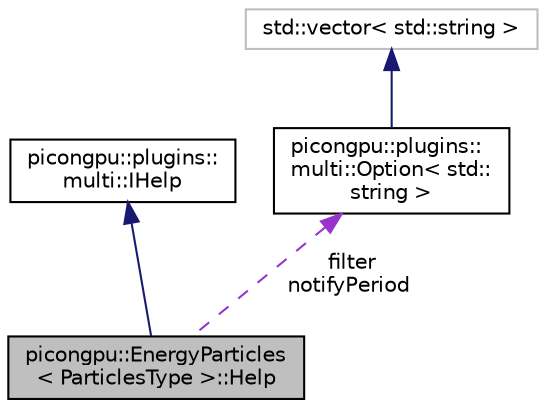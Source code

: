 digraph "picongpu::EnergyParticles&lt; ParticlesType &gt;::Help"
{
 // LATEX_PDF_SIZE
  edge [fontname="Helvetica",fontsize="10",labelfontname="Helvetica",labelfontsize="10"];
  node [fontname="Helvetica",fontsize="10",shape=record];
  Node1 [label="picongpu::EnergyParticles\l\< ParticlesType \>::Help",height=0.2,width=0.4,color="black", fillcolor="grey75", style="filled", fontcolor="black",tooltip=" "];
  Node2 -> Node1 [dir="back",color="midnightblue",fontsize="10",style="solid",fontname="Helvetica"];
  Node2 [label="picongpu::plugins::\lmulti::IHelp",height=0.2,width=0.4,color="black", fillcolor="white", style="filled",URL="$structpicongpu_1_1plugins_1_1multi_1_1_i_help.html",tooltip="Interface to expose a help of a plugin."];
  Node3 -> Node1 [dir="back",color="darkorchid3",fontsize="10",style="dashed",label=" filter\nnotifyPeriod" ,fontname="Helvetica"];
  Node3 [label="picongpu::plugins::\lmulti::Option\< std::\lstring \>",height=0.2,width=0.4,color="black", fillcolor="white", style="filled",URL="$structpicongpu_1_1plugins_1_1multi_1_1_option.html",tooltip=" "];
  Node4 -> Node3 [dir="back",color="midnightblue",fontsize="10",style="solid",fontname="Helvetica"];
  Node4 [label="std::vector\< std::string \>",height=0.2,width=0.4,color="grey75", fillcolor="white", style="filled",tooltip=" "];
}
